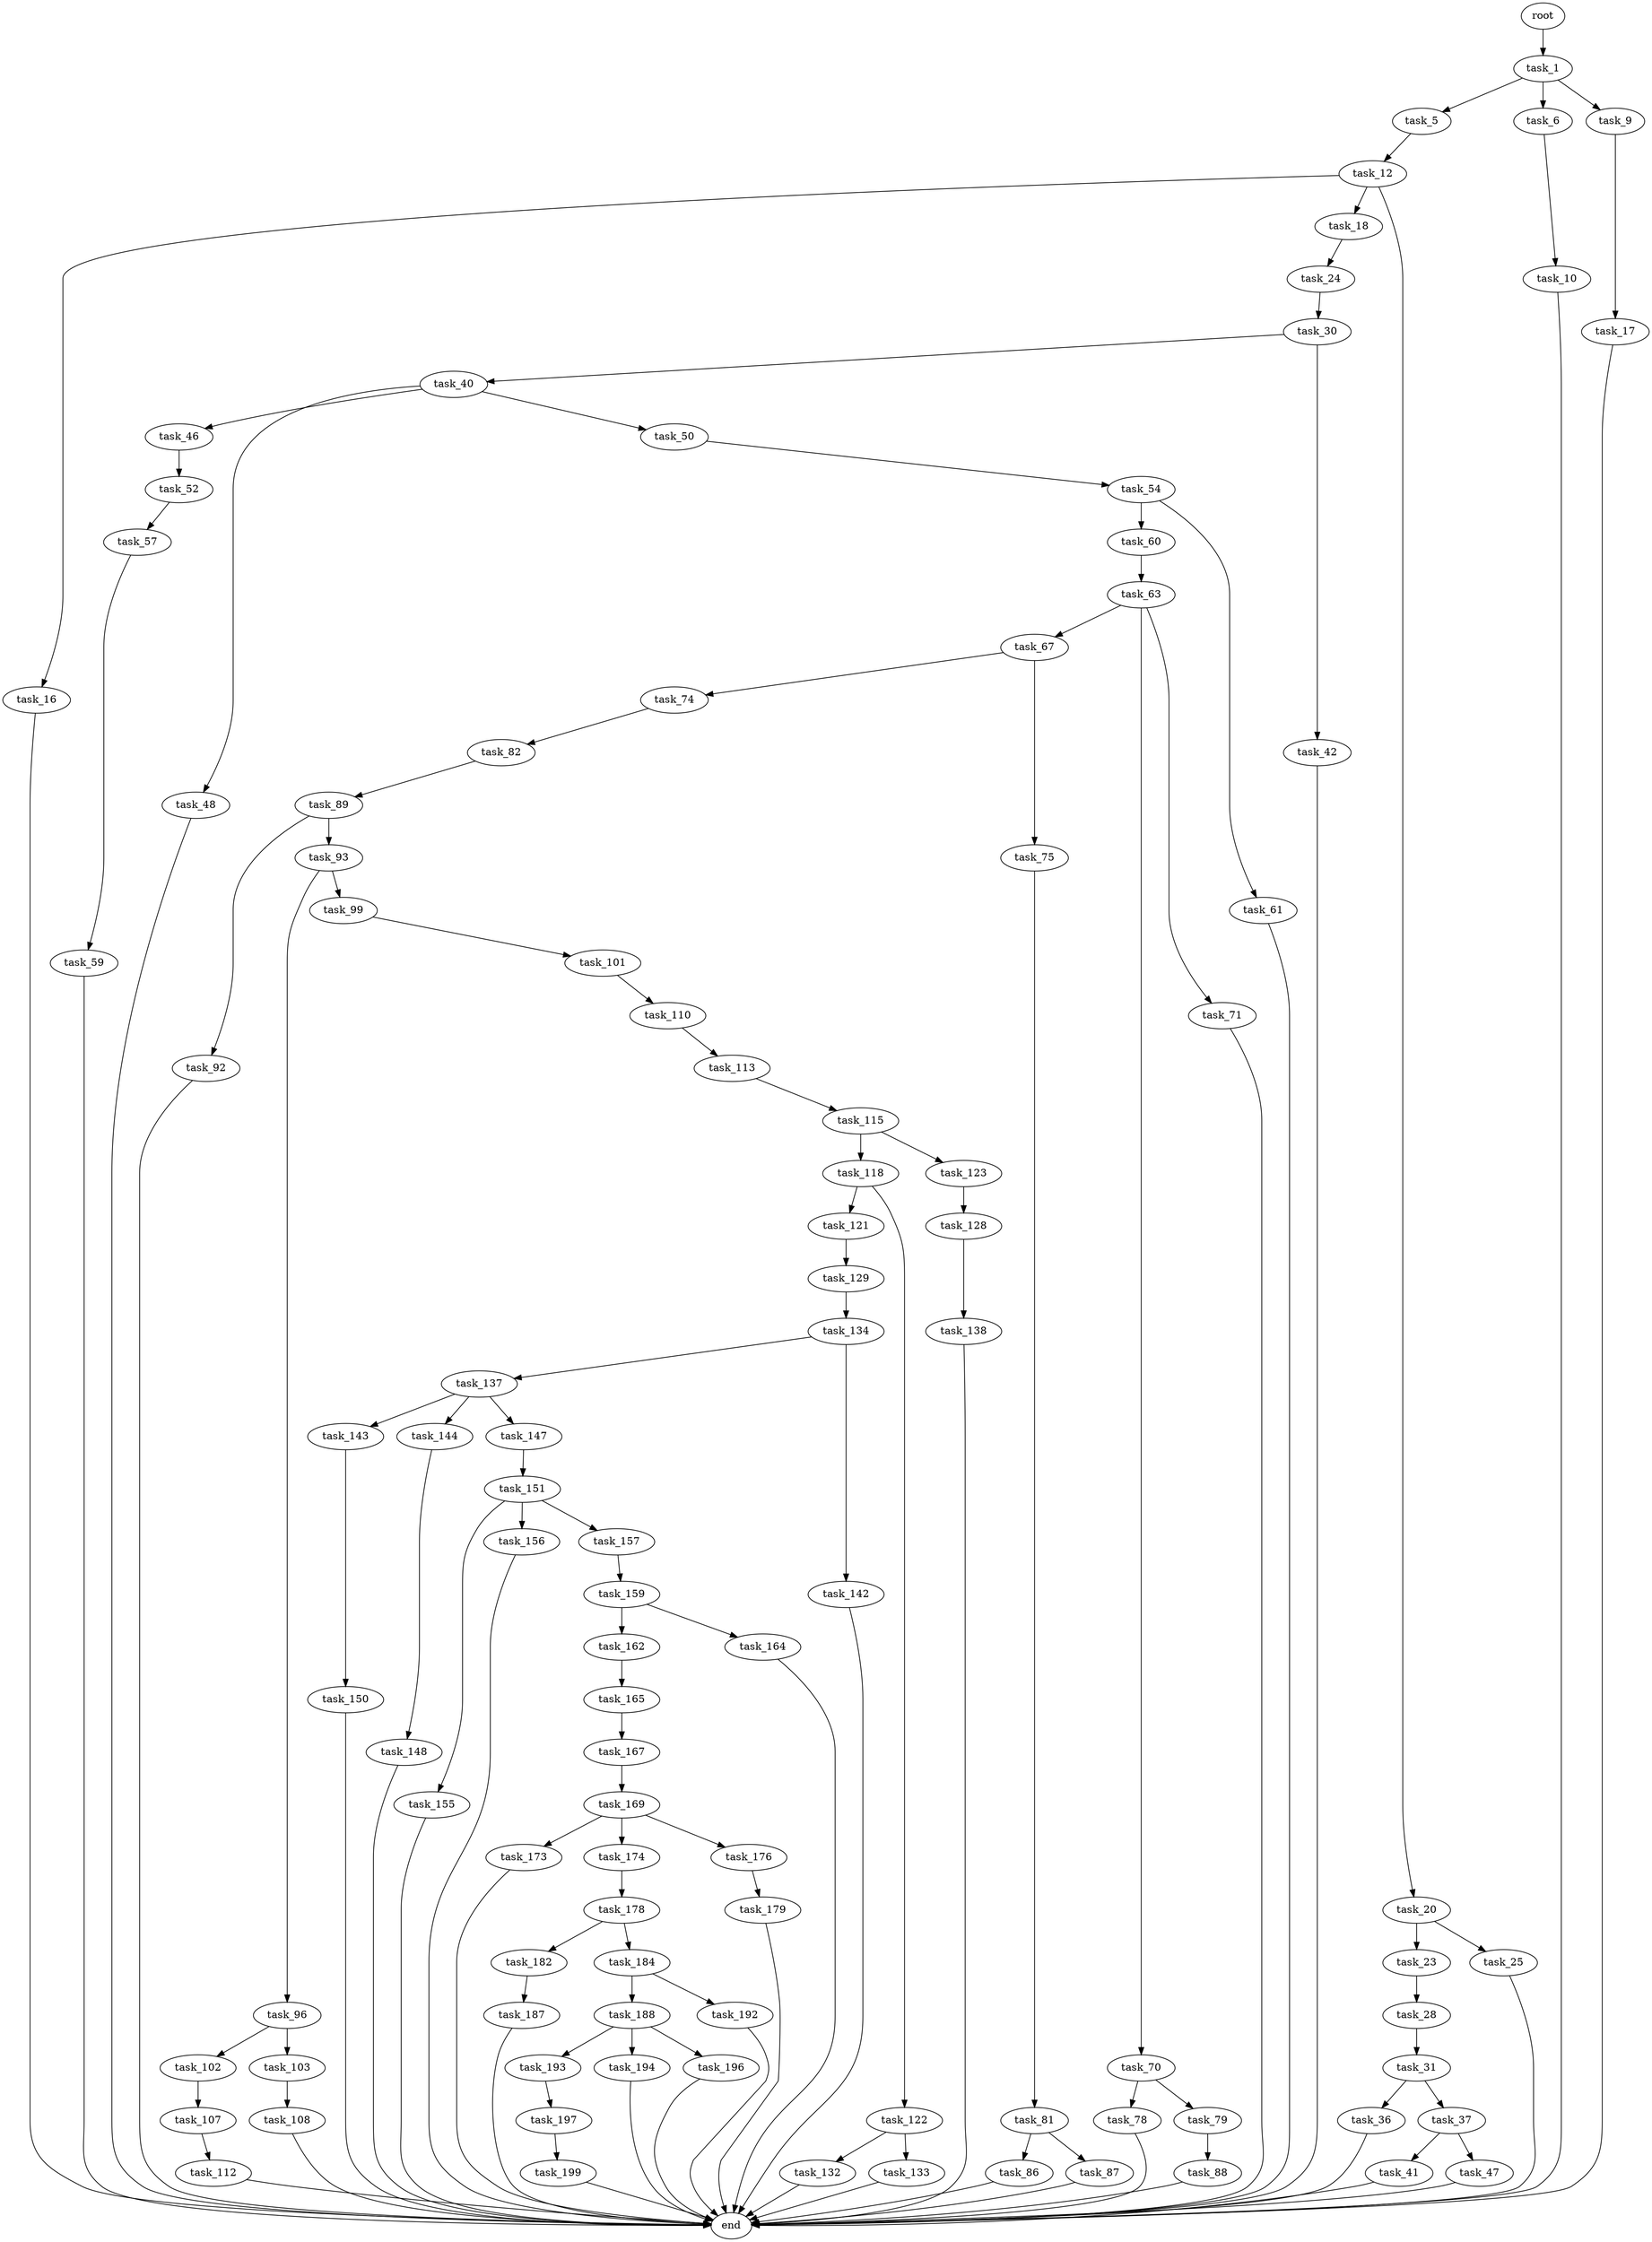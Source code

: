 digraph G {
  root [size="0.000000"];
  task_1 [size="549755813888.000000"];
  task_5 [size="2319596199.000000"];
  task_6 [size="245367009628.000000"];
  task_9 [size="34004135260.000000"];
  task_12 [size="88359362077.000000"];
  task_10 [size="16374078763.000000"];
  task_17 [size="3876318131.000000"];
  end [size="0.000000"];
  task_16 [size="213388594799.000000"];
  task_18 [size="420351532432.000000"];
  task_20 [size="8589934592.000000"];
  task_24 [size="14704062594.000000"];
  task_23 [size="231928233984.000000"];
  task_25 [size="231928233984.000000"];
  task_28 [size="1956324116.000000"];
  task_30 [size="1871360185.000000"];
  task_31 [size="368293445632.000000"];
  task_40 [size="151243593588.000000"];
  task_42 [size="549755813888.000000"];
  task_36 [size="5509505877.000000"];
  task_37 [size="44494285889.000000"];
  task_41 [size="1749504532.000000"];
  task_47 [size="28991029248.000000"];
  task_46 [size="2907463957.000000"];
  task_48 [size="187329340470.000000"];
  task_50 [size="782757789696.000000"];
  task_52 [size="628688227576.000000"];
  task_54 [size="398360922079.000000"];
  task_57 [size="134217728000.000000"];
  task_60 [size="189872365056.000000"];
  task_61 [size="46703104795.000000"];
  task_59 [size="549755813888.000000"];
  task_63 [size="368293445632.000000"];
  task_67 [size="1073741824000.000000"];
  task_70 [size="868752596263.000000"];
  task_71 [size="231928233984.000000"];
  task_74 [size="5120034795.000000"];
  task_75 [size="1751632624.000000"];
  task_78 [size="68719476736.000000"];
  task_79 [size="977580345.000000"];
  task_82 [size="13709213148.000000"];
  task_81 [size="28991029248.000000"];
  task_88 [size="164496420350.000000"];
  task_86 [size="310883548.000000"];
  task_87 [size="15062190742.000000"];
  task_89 [size="29902064428.000000"];
  task_92 [size="231928233984.000000"];
  task_93 [size="5921200458.000000"];
  task_96 [size="32197121030.000000"];
  task_99 [size="145690548504.000000"];
  task_102 [size="301317522792.000000"];
  task_103 [size="858022647040.000000"];
  task_101 [size="549755813888.000000"];
  task_110 [size="67454637176.000000"];
  task_107 [size="68719476736.000000"];
  task_108 [size="202108706176.000000"];
  task_112 [size="10953313275.000000"];
  task_113 [size="200385766861.000000"];
  task_115 [size="854828241412.000000"];
  task_118 [size="68719476736.000000"];
  task_123 [size="782757789696.000000"];
  task_121 [size="1533064474.000000"];
  task_122 [size="28991029248.000000"];
  task_129 [size="1073741824000.000000"];
  task_132 [size="11471932726.000000"];
  task_133 [size="28991029248.000000"];
  task_128 [size="23066304939.000000"];
  task_138 [size="346694491318.000000"];
  task_134 [size="782757789696.000000"];
  task_137 [size="13240285440.000000"];
  task_142 [size="13436854486.000000"];
  task_143 [size="2810291697.000000"];
  task_144 [size="7789116372.000000"];
  task_147 [size="541806448009.000000"];
  task_150 [size="2463511779.000000"];
  task_148 [size="2216497718.000000"];
  task_151 [size="134217728000.000000"];
  task_155 [size="28991029248.000000"];
  task_156 [size="282547718095.000000"];
  task_157 [size="5869569764.000000"];
  task_159 [size="15830551972.000000"];
  task_162 [size="549755813888.000000"];
  task_164 [size="2712853319.000000"];
  task_165 [size="722379938384.000000"];
  task_167 [size="65859096684.000000"];
  task_169 [size="34867148433.000000"];
  task_173 [size="1985106716.000000"];
  task_174 [size="27574742374.000000"];
  task_176 [size="14330001438.000000"];
  task_178 [size="194363819352.000000"];
  task_179 [size="368293445632.000000"];
  task_182 [size="782757789696.000000"];
  task_184 [size="368293445632.000000"];
  task_187 [size="4719025303.000000"];
  task_188 [size="854369633537.000000"];
  task_192 [size="33377609749.000000"];
  task_193 [size="549755813888.000000"];
  task_194 [size="358407813668.000000"];
  task_196 [size="28991029248.000000"];
  task_197 [size="1073741824000.000000"];
  task_199 [size="1073741824000.000000"];

  root -> task_1 [size="1.000000"];
  task_1 -> task_5 [size="536870912.000000"];
  task_1 -> task_6 [size="536870912.000000"];
  task_1 -> task_9 [size="536870912.000000"];
  task_5 -> task_12 [size="75497472.000000"];
  task_6 -> task_10 [size="536870912.000000"];
  task_9 -> task_17 [size="536870912.000000"];
  task_12 -> task_16 [size="209715200.000000"];
  task_12 -> task_18 [size="209715200.000000"];
  task_12 -> task_20 [size="209715200.000000"];
  task_10 -> end [size="1.000000"];
  task_17 -> end [size="1.000000"];
  task_16 -> end [size="1.000000"];
  task_18 -> task_24 [size="536870912.000000"];
  task_20 -> task_23 [size="33554432.000000"];
  task_20 -> task_25 [size="33554432.000000"];
  task_24 -> task_30 [size="536870912.000000"];
  task_23 -> task_28 [size="301989888.000000"];
  task_25 -> end [size="1.000000"];
  task_28 -> task_31 [size="209715200.000000"];
  task_30 -> task_40 [size="75497472.000000"];
  task_30 -> task_42 [size="75497472.000000"];
  task_31 -> task_36 [size="411041792.000000"];
  task_31 -> task_37 [size="411041792.000000"];
  task_40 -> task_46 [size="134217728.000000"];
  task_40 -> task_48 [size="134217728.000000"];
  task_40 -> task_50 [size="134217728.000000"];
  task_42 -> end [size="1.000000"];
  task_36 -> end [size="1.000000"];
  task_37 -> task_41 [size="75497472.000000"];
  task_37 -> task_47 [size="75497472.000000"];
  task_41 -> end [size="1.000000"];
  task_47 -> end [size="1.000000"];
  task_46 -> task_52 [size="75497472.000000"];
  task_48 -> end [size="1.000000"];
  task_50 -> task_54 [size="679477248.000000"];
  task_52 -> task_57 [size="411041792.000000"];
  task_54 -> task_60 [size="301989888.000000"];
  task_54 -> task_61 [size="301989888.000000"];
  task_57 -> task_59 [size="209715200.000000"];
  task_60 -> task_63 [size="134217728.000000"];
  task_61 -> end [size="1.000000"];
  task_59 -> end [size="1.000000"];
  task_63 -> task_67 [size="411041792.000000"];
  task_63 -> task_70 [size="411041792.000000"];
  task_63 -> task_71 [size="411041792.000000"];
  task_67 -> task_74 [size="838860800.000000"];
  task_67 -> task_75 [size="838860800.000000"];
  task_70 -> task_78 [size="679477248.000000"];
  task_70 -> task_79 [size="679477248.000000"];
  task_71 -> end [size="1.000000"];
  task_74 -> task_82 [size="134217728.000000"];
  task_75 -> task_81 [size="75497472.000000"];
  task_78 -> end [size="1.000000"];
  task_79 -> task_88 [size="33554432.000000"];
  task_82 -> task_89 [size="301989888.000000"];
  task_81 -> task_86 [size="75497472.000000"];
  task_81 -> task_87 [size="75497472.000000"];
  task_88 -> end [size="1.000000"];
  task_86 -> end [size="1.000000"];
  task_87 -> end [size="1.000000"];
  task_89 -> task_92 [size="33554432.000000"];
  task_89 -> task_93 [size="33554432.000000"];
  task_92 -> end [size="1.000000"];
  task_93 -> task_96 [size="134217728.000000"];
  task_93 -> task_99 [size="134217728.000000"];
  task_96 -> task_102 [size="536870912.000000"];
  task_96 -> task_103 [size="536870912.000000"];
  task_99 -> task_101 [size="209715200.000000"];
  task_102 -> task_107 [size="536870912.000000"];
  task_103 -> task_108 [size="536870912.000000"];
  task_101 -> task_110 [size="536870912.000000"];
  task_110 -> task_113 [size="75497472.000000"];
  task_107 -> task_112 [size="134217728.000000"];
  task_108 -> end [size="1.000000"];
  task_112 -> end [size="1.000000"];
  task_113 -> task_115 [size="838860800.000000"];
  task_115 -> task_118 [size="838860800.000000"];
  task_115 -> task_123 [size="838860800.000000"];
  task_118 -> task_121 [size="134217728.000000"];
  task_118 -> task_122 [size="134217728.000000"];
  task_123 -> task_128 [size="679477248.000000"];
  task_121 -> task_129 [size="75497472.000000"];
  task_122 -> task_132 [size="75497472.000000"];
  task_122 -> task_133 [size="75497472.000000"];
  task_129 -> task_134 [size="838860800.000000"];
  task_132 -> end [size="1.000000"];
  task_133 -> end [size="1.000000"];
  task_128 -> task_138 [size="411041792.000000"];
  task_138 -> end [size="1.000000"];
  task_134 -> task_137 [size="679477248.000000"];
  task_134 -> task_142 [size="679477248.000000"];
  task_137 -> task_143 [size="536870912.000000"];
  task_137 -> task_144 [size="536870912.000000"];
  task_137 -> task_147 [size="536870912.000000"];
  task_142 -> end [size="1.000000"];
  task_143 -> task_150 [size="209715200.000000"];
  task_144 -> task_148 [size="838860800.000000"];
  task_147 -> task_151 [size="838860800.000000"];
  task_150 -> end [size="1.000000"];
  task_148 -> end [size="1.000000"];
  task_151 -> task_155 [size="209715200.000000"];
  task_151 -> task_156 [size="209715200.000000"];
  task_151 -> task_157 [size="209715200.000000"];
  task_155 -> end [size="1.000000"];
  task_156 -> end [size="1.000000"];
  task_157 -> task_159 [size="411041792.000000"];
  task_159 -> task_162 [size="536870912.000000"];
  task_159 -> task_164 [size="536870912.000000"];
  task_162 -> task_165 [size="536870912.000000"];
  task_164 -> end [size="1.000000"];
  task_165 -> task_167 [size="679477248.000000"];
  task_167 -> task_169 [size="134217728.000000"];
  task_169 -> task_173 [size="679477248.000000"];
  task_169 -> task_174 [size="679477248.000000"];
  task_169 -> task_176 [size="679477248.000000"];
  task_173 -> end [size="1.000000"];
  task_174 -> task_178 [size="536870912.000000"];
  task_176 -> task_179 [size="536870912.000000"];
  task_178 -> task_182 [size="134217728.000000"];
  task_178 -> task_184 [size="134217728.000000"];
  task_179 -> end [size="1.000000"];
  task_182 -> task_187 [size="679477248.000000"];
  task_184 -> task_188 [size="411041792.000000"];
  task_184 -> task_192 [size="411041792.000000"];
  task_187 -> end [size="1.000000"];
  task_188 -> task_193 [size="838860800.000000"];
  task_188 -> task_194 [size="838860800.000000"];
  task_188 -> task_196 [size="838860800.000000"];
  task_192 -> end [size="1.000000"];
  task_193 -> task_197 [size="536870912.000000"];
  task_194 -> end [size="1.000000"];
  task_196 -> end [size="1.000000"];
  task_197 -> task_199 [size="838860800.000000"];
  task_199 -> end [size="1.000000"];
}

